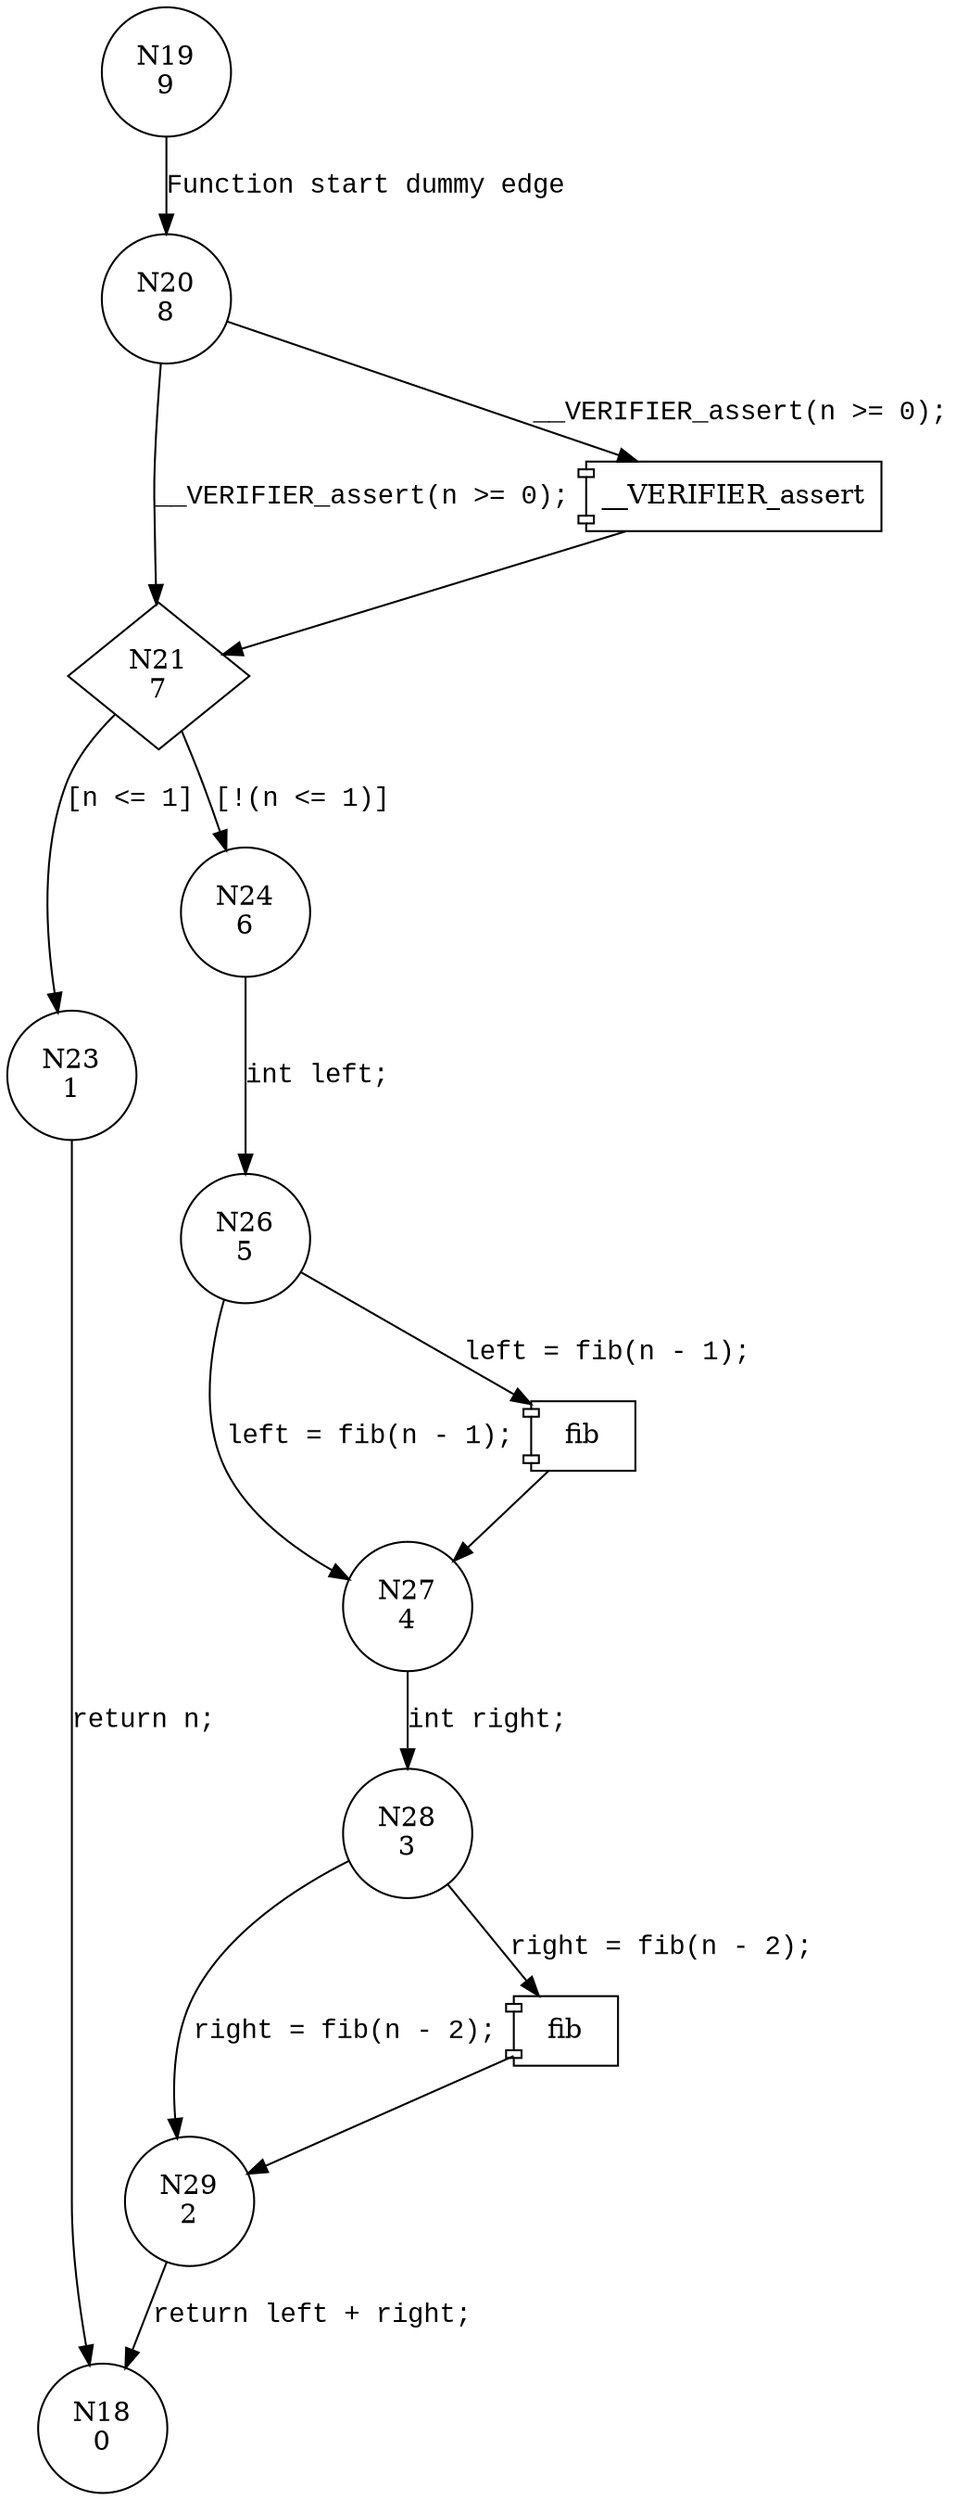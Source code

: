 digraph fib {
19 [shape="circle" label="N19\n9"]
20 [shape="circle" label="N20\n8"]
21 [shape="diamond" label="N21\n7"]
23 [shape="circle" label="N23\n1"]
24 [shape="circle" label="N24\n6"]
26 [shape="circle" label="N26\n5"]
27 [shape="circle" label="N27\n4"]
28 [shape="circle" label="N28\n3"]
29 [shape="circle" label="N29\n2"]
18 [shape="circle" label="N18\n0"]
19 -> 20 [label="Function start dummy edge" fontname="Courier New"]
100002 [shape="component" label="__VERIFIER_assert"]
20 -> 100002 [label="__VERIFIER_assert(n >= 0);" fontname="Courier New"]
100002 -> 21 [label="" fontname="Courier New"]
20 -> 21 [label="__VERIFIER_assert(n >= 0);" fontname="Courier New"]
21 -> 23 [label="[n <= 1]" fontname="Courier New"]
21 -> 24 [label="[!(n <= 1)]" fontname="Courier New"]
100003 [shape="component" label="fib"]
26 -> 100003 [label="left = fib(n - 1);" fontname="Courier New"]
100003 -> 27 [label="" fontname="Courier New"]
26 -> 27 [label="left = fib(n - 1);" fontname="Courier New"]
27 -> 28 [label="int right;" fontname="Courier New"]
100004 [shape="component" label="fib"]
28 -> 100004 [label="right = fib(n - 2);" fontname="Courier New"]
100004 -> 29 [label="" fontname="Courier New"]
28 -> 29 [label="right = fib(n - 2);" fontname="Courier New"]
29 -> 18 [label="return left + right;" fontname="Courier New"]
24 -> 26 [label="int left;" fontname="Courier New"]
23 -> 18 [label="return n;" fontname="Courier New"]
}